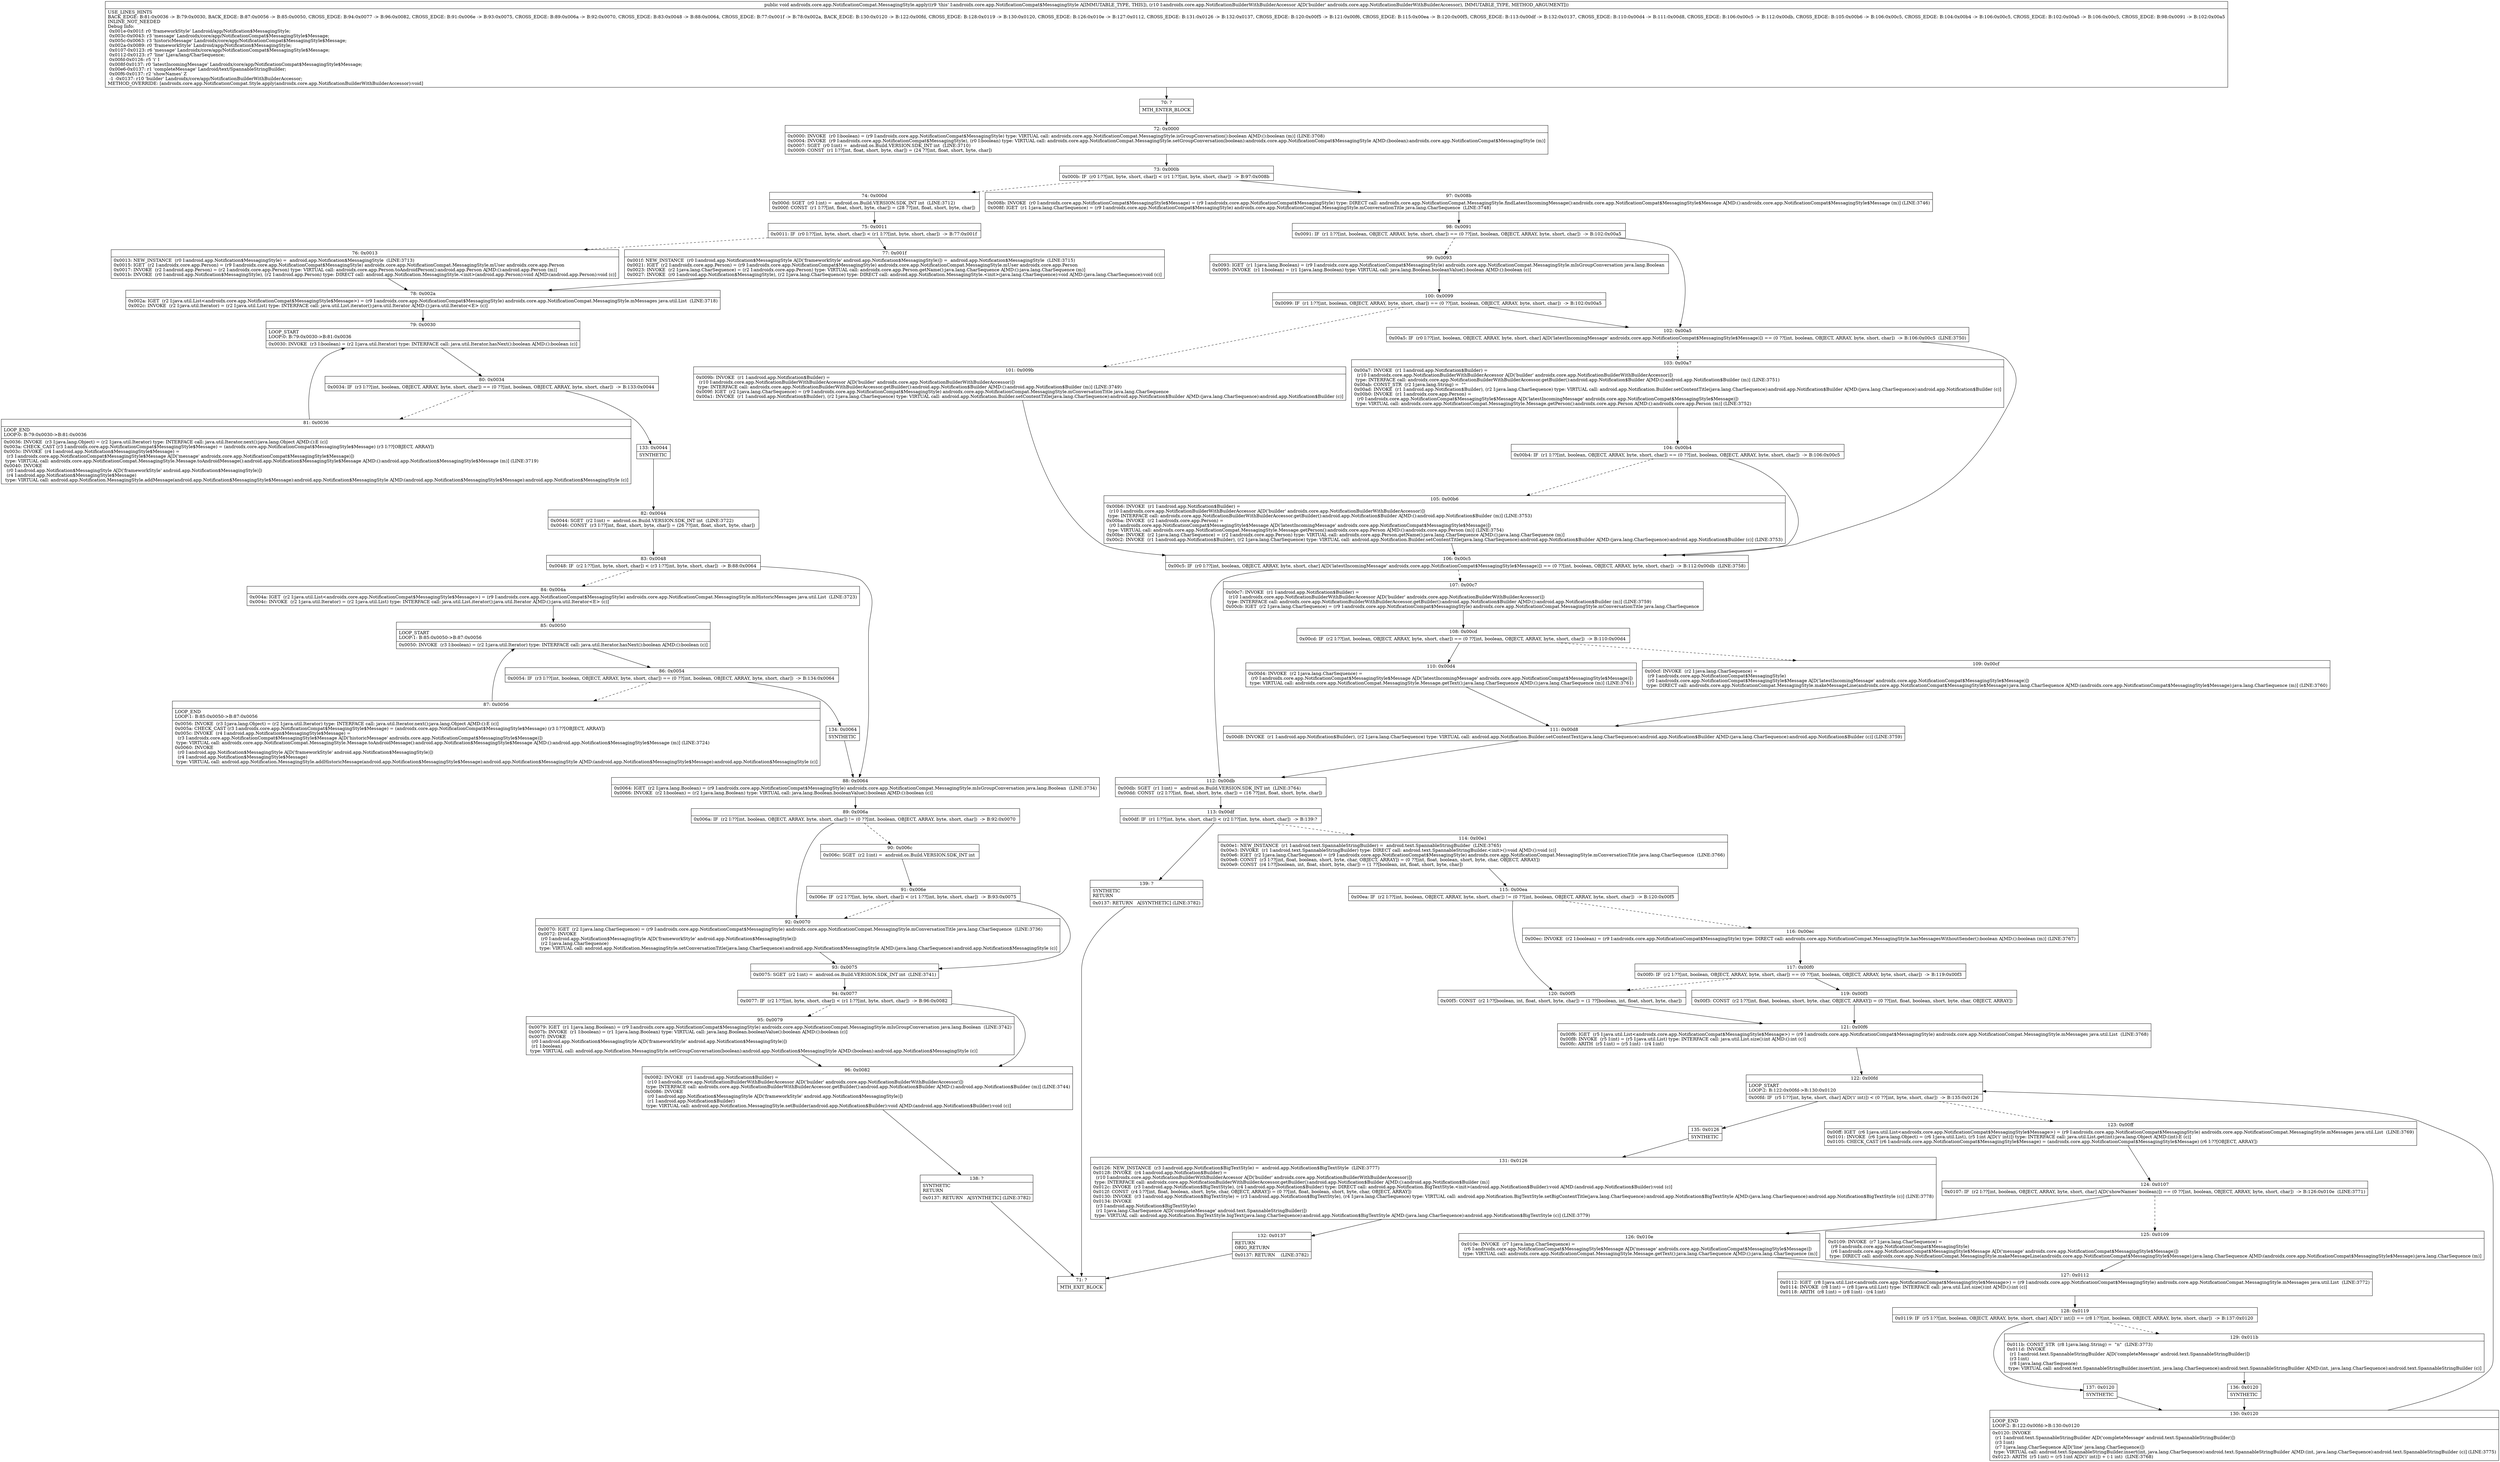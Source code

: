 digraph "CFG forandroidx.core.app.NotificationCompat.MessagingStyle.apply(Landroidx\/core\/app\/NotificationBuilderWithBuilderAccessor;)V" {
Node_70 [shape=record,label="{70\:\ ?|MTH_ENTER_BLOCK\l}"];
Node_72 [shape=record,label="{72\:\ 0x0000|0x0000: INVOKE  (r0 I:boolean) = (r9 I:androidx.core.app.NotificationCompat$MessagingStyle) type: VIRTUAL call: androidx.core.app.NotificationCompat.MessagingStyle.isGroupConversation():boolean A[MD:():boolean (m)] (LINE:3708)\l0x0004: INVOKE  (r9 I:androidx.core.app.NotificationCompat$MessagingStyle), (r0 I:boolean) type: VIRTUAL call: androidx.core.app.NotificationCompat.MessagingStyle.setGroupConversation(boolean):androidx.core.app.NotificationCompat$MessagingStyle A[MD:(boolean):androidx.core.app.NotificationCompat$MessagingStyle (m)]\l0x0007: SGET  (r0 I:int) =  android.os.Build.VERSION.SDK_INT int  (LINE:3710)\l0x0009: CONST  (r1 I:??[int, float, short, byte, char]) = (24 ??[int, float, short, byte, char]) \l}"];
Node_73 [shape=record,label="{73\:\ 0x000b|0x000b: IF  (r0 I:??[int, byte, short, char]) \< (r1 I:??[int, byte, short, char])  \-\> B:97:0x008b \l}"];
Node_74 [shape=record,label="{74\:\ 0x000d|0x000d: SGET  (r0 I:int) =  android.os.Build.VERSION.SDK_INT int  (LINE:3712)\l0x000f: CONST  (r1 I:??[int, float, short, byte, char]) = (28 ??[int, float, short, byte, char]) \l}"];
Node_75 [shape=record,label="{75\:\ 0x0011|0x0011: IF  (r0 I:??[int, byte, short, char]) \< (r1 I:??[int, byte, short, char])  \-\> B:77:0x001f \l}"];
Node_76 [shape=record,label="{76\:\ 0x0013|0x0013: NEW_INSTANCE  (r0 I:android.app.Notification$MessagingStyle) =  android.app.Notification$MessagingStyle  (LINE:3713)\l0x0015: IGET  (r2 I:androidx.core.app.Person) = (r9 I:androidx.core.app.NotificationCompat$MessagingStyle) androidx.core.app.NotificationCompat.MessagingStyle.mUser androidx.core.app.Person \l0x0017: INVOKE  (r2 I:android.app.Person) = (r2 I:androidx.core.app.Person) type: VIRTUAL call: androidx.core.app.Person.toAndroidPerson():android.app.Person A[MD:():android.app.Person (m)]\l0x001b: INVOKE  (r0 I:android.app.Notification$MessagingStyle), (r2 I:android.app.Person) type: DIRECT call: android.app.Notification.MessagingStyle.\<init\>(android.app.Person):void A[MD:(android.app.Person):void (c)]\l}"];
Node_78 [shape=record,label="{78\:\ 0x002a|0x002a: IGET  (r2 I:java.util.List\<androidx.core.app.NotificationCompat$MessagingStyle$Message\>) = (r9 I:androidx.core.app.NotificationCompat$MessagingStyle) androidx.core.app.NotificationCompat.MessagingStyle.mMessages java.util.List  (LINE:3718)\l0x002c: INVOKE  (r2 I:java.util.Iterator) = (r2 I:java.util.List) type: INTERFACE call: java.util.List.iterator():java.util.Iterator A[MD:():java.util.Iterator\<E\> (c)]\l}"];
Node_79 [shape=record,label="{79\:\ 0x0030|LOOP_START\lLOOP:0: B:79:0x0030\-\>B:81:0x0036\l|0x0030: INVOKE  (r3 I:boolean) = (r2 I:java.util.Iterator) type: INTERFACE call: java.util.Iterator.hasNext():boolean A[MD:():boolean (c)]\l}"];
Node_80 [shape=record,label="{80\:\ 0x0034|0x0034: IF  (r3 I:??[int, boolean, OBJECT, ARRAY, byte, short, char]) == (0 ??[int, boolean, OBJECT, ARRAY, byte, short, char])  \-\> B:133:0x0044 \l}"];
Node_81 [shape=record,label="{81\:\ 0x0036|LOOP_END\lLOOP:0: B:79:0x0030\-\>B:81:0x0036\l|0x0036: INVOKE  (r3 I:java.lang.Object) = (r2 I:java.util.Iterator) type: INTERFACE call: java.util.Iterator.next():java.lang.Object A[MD:():E (c)]\l0x003a: CHECK_CAST (r3 I:androidx.core.app.NotificationCompat$MessagingStyle$Message) = (androidx.core.app.NotificationCompat$MessagingStyle$Message) (r3 I:??[OBJECT, ARRAY]) \l0x003c: INVOKE  (r4 I:android.app.Notification$MessagingStyle$Message) = \l  (r3 I:androidx.core.app.NotificationCompat$MessagingStyle$Message A[D('message' androidx.core.app.NotificationCompat$MessagingStyle$Message)])\l type: VIRTUAL call: androidx.core.app.NotificationCompat.MessagingStyle.Message.toAndroidMessage():android.app.Notification$MessagingStyle$Message A[MD:():android.app.Notification$MessagingStyle$Message (m)] (LINE:3719)\l0x0040: INVOKE  \l  (r0 I:android.app.Notification$MessagingStyle A[D('frameworkStyle' android.app.Notification$MessagingStyle)])\l  (r4 I:android.app.Notification$MessagingStyle$Message)\l type: VIRTUAL call: android.app.Notification.MessagingStyle.addMessage(android.app.Notification$MessagingStyle$Message):android.app.Notification$MessagingStyle A[MD:(android.app.Notification$MessagingStyle$Message):android.app.Notification$MessagingStyle (c)]\l}"];
Node_133 [shape=record,label="{133\:\ 0x0044|SYNTHETIC\l}"];
Node_82 [shape=record,label="{82\:\ 0x0044|0x0044: SGET  (r2 I:int) =  android.os.Build.VERSION.SDK_INT int  (LINE:3722)\l0x0046: CONST  (r3 I:??[int, float, short, byte, char]) = (26 ??[int, float, short, byte, char]) \l}"];
Node_83 [shape=record,label="{83\:\ 0x0048|0x0048: IF  (r2 I:??[int, byte, short, char]) \< (r3 I:??[int, byte, short, char])  \-\> B:88:0x0064 \l}"];
Node_84 [shape=record,label="{84\:\ 0x004a|0x004a: IGET  (r2 I:java.util.List\<androidx.core.app.NotificationCompat$MessagingStyle$Message\>) = (r9 I:androidx.core.app.NotificationCompat$MessagingStyle) androidx.core.app.NotificationCompat.MessagingStyle.mHistoricMessages java.util.List  (LINE:3723)\l0x004c: INVOKE  (r2 I:java.util.Iterator) = (r2 I:java.util.List) type: INTERFACE call: java.util.List.iterator():java.util.Iterator A[MD:():java.util.Iterator\<E\> (c)]\l}"];
Node_85 [shape=record,label="{85\:\ 0x0050|LOOP_START\lLOOP:1: B:85:0x0050\-\>B:87:0x0056\l|0x0050: INVOKE  (r3 I:boolean) = (r2 I:java.util.Iterator) type: INTERFACE call: java.util.Iterator.hasNext():boolean A[MD:():boolean (c)]\l}"];
Node_86 [shape=record,label="{86\:\ 0x0054|0x0054: IF  (r3 I:??[int, boolean, OBJECT, ARRAY, byte, short, char]) == (0 ??[int, boolean, OBJECT, ARRAY, byte, short, char])  \-\> B:134:0x0064 \l}"];
Node_87 [shape=record,label="{87\:\ 0x0056|LOOP_END\lLOOP:1: B:85:0x0050\-\>B:87:0x0056\l|0x0056: INVOKE  (r3 I:java.lang.Object) = (r2 I:java.util.Iterator) type: INTERFACE call: java.util.Iterator.next():java.lang.Object A[MD:():E (c)]\l0x005a: CHECK_CAST (r3 I:androidx.core.app.NotificationCompat$MessagingStyle$Message) = (androidx.core.app.NotificationCompat$MessagingStyle$Message) (r3 I:??[OBJECT, ARRAY]) \l0x005c: INVOKE  (r4 I:android.app.Notification$MessagingStyle$Message) = \l  (r3 I:androidx.core.app.NotificationCompat$MessagingStyle$Message A[D('historicMessage' androidx.core.app.NotificationCompat$MessagingStyle$Message)])\l type: VIRTUAL call: androidx.core.app.NotificationCompat.MessagingStyle.Message.toAndroidMessage():android.app.Notification$MessagingStyle$Message A[MD:():android.app.Notification$MessagingStyle$Message (m)] (LINE:3724)\l0x0060: INVOKE  \l  (r0 I:android.app.Notification$MessagingStyle A[D('frameworkStyle' android.app.Notification$MessagingStyle)])\l  (r4 I:android.app.Notification$MessagingStyle$Message)\l type: VIRTUAL call: android.app.Notification.MessagingStyle.addHistoricMessage(android.app.Notification$MessagingStyle$Message):android.app.Notification$MessagingStyle A[MD:(android.app.Notification$MessagingStyle$Message):android.app.Notification$MessagingStyle (c)]\l}"];
Node_134 [shape=record,label="{134\:\ 0x0064|SYNTHETIC\l}"];
Node_88 [shape=record,label="{88\:\ 0x0064|0x0064: IGET  (r2 I:java.lang.Boolean) = (r9 I:androidx.core.app.NotificationCompat$MessagingStyle) androidx.core.app.NotificationCompat.MessagingStyle.mIsGroupConversation java.lang.Boolean  (LINE:3734)\l0x0066: INVOKE  (r2 I:boolean) = (r2 I:java.lang.Boolean) type: VIRTUAL call: java.lang.Boolean.booleanValue():boolean A[MD:():boolean (c)]\l}"];
Node_89 [shape=record,label="{89\:\ 0x006a|0x006a: IF  (r2 I:??[int, boolean, OBJECT, ARRAY, byte, short, char]) != (0 ??[int, boolean, OBJECT, ARRAY, byte, short, char])  \-\> B:92:0x0070 \l}"];
Node_90 [shape=record,label="{90\:\ 0x006c|0x006c: SGET  (r2 I:int) =  android.os.Build.VERSION.SDK_INT int \l}"];
Node_91 [shape=record,label="{91\:\ 0x006e|0x006e: IF  (r2 I:??[int, byte, short, char]) \< (r1 I:??[int, byte, short, char])  \-\> B:93:0x0075 \l}"];
Node_93 [shape=record,label="{93\:\ 0x0075|0x0075: SGET  (r2 I:int) =  android.os.Build.VERSION.SDK_INT int  (LINE:3741)\l}"];
Node_94 [shape=record,label="{94\:\ 0x0077|0x0077: IF  (r2 I:??[int, byte, short, char]) \< (r1 I:??[int, byte, short, char])  \-\> B:96:0x0082 \l}"];
Node_95 [shape=record,label="{95\:\ 0x0079|0x0079: IGET  (r1 I:java.lang.Boolean) = (r9 I:androidx.core.app.NotificationCompat$MessagingStyle) androidx.core.app.NotificationCompat.MessagingStyle.mIsGroupConversation java.lang.Boolean  (LINE:3742)\l0x007b: INVOKE  (r1 I:boolean) = (r1 I:java.lang.Boolean) type: VIRTUAL call: java.lang.Boolean.booleanValue():boolean A[MD:():boolean (c)]\l0x007f: INVOKE  \l  (r0 I:android.app.Notification$MessagingStyle A[D('frameworkStyle' android.app.Notification$MessagingStyle)])\l  (r1 I:boolean)\l type: VIRTUAL call: android.app.Notification.MessagingStyle.setGroupConversation(boolean):android.app.Notification$MessagingStyle A[MD:(boolean):android.app.Notification$MessagingStyle (c)]\l}"];
Node_96 [shape=record,label="{96\:\ 0x0082|0x0082: INVOKE  (r1 I:android.app.Notification$Builder) = \l  (r10 I:androidx.core.app.NotificationBuilderWithBuilderAccessor A[D('builder' androidx.core.app.NotificationBuilderWithBuilderAccessor)])\l type: INTERFACE call: androidx.core.app.NotificationBuilderWithBuilderAccessor.getBuilder():android.app.Notification$Builder A[MD:():android.app.Notification$Builder (m)] (LINE:3744)\l0x0086: INVOKE  \l  (r0 I:android.app.Notification$MessagingStyle A[D('frameworkStyle' android.app.Notification$MessagingStyle)])\l  (r1 I:android.app.Notification$Builder)\l type: VIRTUAL call: android.app.Notification.MessagingStyle.setBuilder(android.app.Notification$Builder):void A[MD:(android.app.Notification$Builder):void (c)]\l}"];
Node_138 [shape=record,label="{138\:\ ?|SYNTHETIC\lRETURN\l|0x0137: RETURN   A[SYNTHETIC] (LINE:3782)\l}"];
Node_71 [shape=record,label="{71\:\ ?|MTH_EXIT_BLOCK\l}"];
Node_92 [shape=record,label="{92\:\ 0x0070|0x0070: IGET  (r2 I:java.lang.CharSequence) = (r9 I:androidx.core.app.NotificationCompat$MessagingStyle) androidx.core.app.NotificationCompat.MessagingStyle.mConversationTitle java.lang.CharSequence  (LINE:3736)\l0x0072: INVOKE  \l  (r0 I:android.app.Notification$MessagingStyle A[D('frameworkStyle' android.app.Notification$MessagingStyle)])\l  (r2 I:java.lang.CharSequence)\l type: VIRTUAL call: android.app.Notification.MessagingStyle.setConversationTitle(java.lang.CharSequence):android.app.Notification$MessagingStyle A[MD:(java.lang.CharSequence):android.app.Notification$MessagingStyle (c)]\l}"];
Node_77 [shape=record,label="{77\:\ 0x001f|0x001f: NEW_INSTANCE  (r0 I:android.app.Notification$MessagingStyle A[D('frameworkStyle' android.app.Notification$MessagingStyle)]) =  android.app.Notification$MessagingStyle  (LINE:3715)\l0x0021: IGET  (r2 I:androidx.core.app.Person) = (r9 I:androidx.core.app.NotificationCompat$MessagingStyle) androidx.core.app.NotificationCompat.MessagingStyle.mUser androidx.core.app.Person \l0x0023: INVOKE  (r2 I:java.lang.CharSequence) = (r2 I:androidx.core.app.Person) type: VIRTUAL call: androidx.core.app.Person.getName():java.lang.CharSequence A[MD:():java.lang.CharSequence (m)]\l0x0027: INVOKE  (r0 I:android.app.Notification$MessagingStyle), (r2 I:java.lang.CharSequence) type: DIRECT call: android.app.Notification.MessagingStyle.\<init\>(java.lang.CharSequence):void A[MD:(java.lang.CharSequence):void (c)]\l}"];
Node_97 [shape=record,label="{97\:\ 0x008b|0x008b: INVOKE  (r0 I:androidx.core.app.NotificationCompat$MessagingStyle$Message) = (r9 I:androidx.core.app.NotificationCompat$MessagingStyle) type: DIRECT call: androidx.core.app.NotificationCompat.MessagingStyle.findLatestIncomingMessage():androidx.core.app.NotificationCompat$MessagingStyle$Message A[MD:():androidx.core.app.NotificationCompat$MessagingStyle$Message (m)] (LINE:3746)\l0x008f: IGET  (r1 I:java.lang.CharSequence) = (r9 I:androidx.core.app.NotificationCompat$MessagingStyle) androidx.core.app.NotificationCompat.MessagingStyle.mConversationTitle java.lang.CharSequence  (LINE:3748)\l}"];
Node_98 [shape=record,label="{98\:\ 0x0091|0x0091: IF  (r1 I:??[int, boolean, OBJECT, ARRAY, byte, short, char]) == (0 ??[int, boolean, OBJECT, ARRAY, byte, short, char])  \-\> B:102:0x00a5 \l}"];
Node_99 [shape=record,label="{99\:\ 0x0093|0x0093: IGET  (r1 I:java.lang.Boolean) = (r9 I:androidx.core.app.NotificationCompat$MessagingStyle) androidx.core.app.NotificationCompat.MessagingStyle.mIsGroupConversation java.lang.Boolean \l0x0095: INVOKE  (r1 I:boolean) = (r1 I:java.lang.Boolean) type: VIRTUAL call: java.lang.Boolean.booleanValue():boolean A[MD:():boolean (c)]\l}"];
Node_100 [shape=record,label="{100\:\ 0x0099|0x0099: IF  (r1 I:??[int, boolean, OBJECT, ARRAY, byte, short, char]) == (0 ??[int, boolean, OBJECT, ARRAY, byte, short, char])  \-\> B:102:0x00a5 \l}"];
Node_101 [shape=record,label="{101\:\ 0x009b|0x009b: INVOKE  (r1 I:android.app.Notification$Builder) = \l  (r10 I:androidx.core.app.NotificationBuilderWithBuilderAccessor A[D('builder' androidx.core.app.NotificationBuilderWithBuilderAccessor)])\l type: INTERFACE call: androidx.core.app.NotificationBuilderWithBuilderAccessor.getBuilder():android.app.Notification$Builder A[MD:():android.app.Notification$Builder (m)] (LINE:3749)\l0x009f: IGET  (r2 I:java.lang.CharSequence) = (r9 I:androidx.core.app.NotificationCompat$MessagingStyle) androidx.core.app.NotificationCompat.MessagingStyle.mConversationTitle java.lang.CharSequence \l0x00a1: INVOKE  (r1 I:android.app.Notification$Builder), (r2 I:java.lang.CharSequence) type: VIRTUAL call: android.app.Notification.Builder.setContentTitle(java.lang.CharSequence):android.app.Notification$Builder A[MD:(java.lang.CharSequence):android.app.Notification$Builder (c)]\l}"];
Node_106 [shape=record,label="{106\:\ 0x00c5|0x00c5: IF  (r0 I:??[int, boolean, OBJECT, ARRAY, byte, short, char] A[D('latestIncomingMessage' androidx.core.app.NotificationCompat$MessagingStyle$Message)]) == (0 ??[int, boolean, OBJECT, ARRAY, byte, short, char])  \-\> B:112:0x00db  (LINE:3758)\l}"];
Node_107 [shape=record,label="{107\:\ 0x00c7|0x00c7: INVOKE  (r1 I:android.app.Notification$Builder) = \l  (r10 I:androidx.core.app.NotificationBuilderWithBuilderAccessor A[D('builder' androidx.core.app.NotificationBuilderWithBuilderAccessor)])\l type: INTERFACE call: androidx.core.app.NotificationBuilderWithBuilderAccessor.getBuilder():android.app.Notification$Builder A[MD:():android.app.Notification$Builder (m)] (LINE:3759)\l0x00cb: IGET  (r2 I:java.lang.CharSequence) = (r9 I:androidx.core.app.NotificationCompat$MessagingStyle) androidx.core.app.NotificationCompat.MessagingStyle.mConversationTitle java.lang.CharSequence \l}"];
Node_108 [shape=record,label="{108\:\ 0x00cd|0x00cd: IF  (r2 I:??[int, boolean, OBJECT, ARRAY, byte, short, char]) == (0 ??[int, boolean, OBJECT, ARRAY, byte, short, char])  \-\> B:110:0x00d4 \l}"];
Node_109 [shape=record,label="{109\:\ 0x00cf|0x00cf: INVOKE  (r2 I:java.lang.CharSequence) = \l  (r9 I:androidx.core.app.NotificationCompat$MessagingStyle)\l  (r0 I:androidx.core.app.NotificationCompat$MessagingStyle$Message A[D('latestIncomingMessage' androidx.core.app.NotificationCompat$MessagingStyle$Message)])\l type: DIRECT call: androidx.core.app.NotificationCompat.MessagingStyle.makeMessageLine(androidx.core.app.NotificationCompat$MessagingStyle$Message):java.lang.CharSequence A[MD:(androidx.core.app.NotificationCompat$MessagingStyle$Message):java.lang.CharSequence (m)] (LINE:3760)\l}"];
Node_111 [shape=record,label="{111\:\ 0x00d8|0x00d8: INVOKE  (r1 I:android.app.Notification$Builder), (r2 I:java.lang.CharSequence) type: VIRTUAL call: android.app.Notification.Builder.setContentText(java.lang.CharSequence):android.app.Notification$Builder A[MD:(java.lang.CharSequence):android.app.Notification$Builder (c)] (LINE:3759)\l}"];
Node_110 [shape=record,label="{110\:\ 0x00d4|0x00d4: INVOKE  (r2 I:java.lang.CharSequence) = \l  (r0 I:androidx.core.app.NotificationCompat$MessagingStyle$Message A[D('latestIncomingMessage' androidx.core.app.NotificationCompat$MessagingStyle$Message)])\l type: VIRTUAL call: androidx.core.app.NotificationCompat.MessagingStyle.Message.getText():java.lang.CharSequence A[MD:():java.lang.CharSequence (m)] (LINE:3761)\l}"];
Node_112 [shape=record,label="{112\:\ 0x00db|0x00db: SGET  (r1 I:int) =  android.os.Build.VERSION.SDK_INT int  (LINE:3764)\l0x00dd: CONST  (r2 I:??[int, float, short, byte, char]) = (16 ??[int, float, short, byte, char]) \l}"];
Node_113 [shape=record,label="{113\:\ 0x00df|0x00df: IF  (r1 I:??[int, byte, short, char]) \< (r2 I:??[int, byte, short, char])  \-\> B:139:? \l}"];
Node_114 [shape=record,label="{114\:\ 0x00e1|0x00e1: NEW_INSTANCE  (r1 I:android.text.SpannableStringBuilder) =  android.text.SpannableStringBuilder  (LINE:3765)\l0x00e3: INVOKE  (r1 I:android.text.SpannableStringBuilder) type: DIRECT call: android.text.SpannableStringBuilder.\<init\>():void A[MD:():void (c)]\l0x00e6: IGET  (r2 I:java.lang.CharSequence) = (r9 I:androidx.core.app.NotificationCompat$MessagingStyle) androidx.core.app.NotificationCompat.MessagingStyle.mConversationTitle java.lang.CharSequence  (LINE:3766)\l0x00e8: CONST  (r3 I:??[int, float, boolean, short, byte, char, OBJECT, ARRAY]) = (0 ??[int, float, boolean, short, byte, char, OBJECT, ARRAY]) \l0x00e9: CONST  (r4 I:??[boolean, int, float, short, byte, char]) = (1 ??[boolean, int, float, short, byte, char]) \l}"];
Node_115 [shape=record,label="{115\:\ 0x00ea|0x00ea: IF  (r2 I:??[int, boolean, OBJECT, ARRAY, byte, short, char]) != (0 ??[int, boolean, OBJECT, ARRAY, byte, short, char])  \-\> B:120:0x00f5 \l}"];
Node_116 [shape=record,label="{116\:\ 0x00ec|0x00ec: INVOKE  (r2 I:boolean) = (r9 I:androidx.core.app.NotificationCompat$MessagingStyle) type: DIRECT call: androidx.core.app.NotificationCompat.MessagingStyle.hasMessagesWithoutSender():boolean A[MD:():boolean (m)] (LINE:3767)\l}"];
Node_117 [shape=record,label="{117\:\ 0x00f0|0x00f0: IF  (r2 I:??[int, boolean, OBJECT, ARRAY, byte, short, char]) == (0 ??[int, boolean, OBJECT, ARRAY, byte, short, char])  \-\> B:119:0x00f3 \l}"];
Node_119 [shape=record,label="{119\:\ 0x00f3|0x00f3: CONST  (r2 I:??[int, float, boolean, short, byte, char, OBJECT, ARRAY]) = (0 ??[int, float, boolean, short, byte, char, OBJECT, ARRAY]) \l}"];
Node_121 [shape=record,label="{121\:\ 0x00f6|0x00f6: IGET  (r5 I:java.util.List\<androidx.core.app.NotificationCompat$MessagingStyle$Message\>) = (r9 I:androidx.core.app.NotificationCompat$MessagingStyle) androidx.core.app.NotificationCompat.MessagingStyle.mMessages java.util.List  (LINE:3768)\l0x00f8: INVOKE  (r5 I:int) = (r5 I:java.util.List) type: INTERFACE call: java.util.List.size():int A[MD:():int (c)]\l0x00fc: ARITH  (r5 I:int) = (r5 I:int) \- (r4 I:int) \l}"];
Node_122 [shape=record,label="{122\:\ 0x00fd|LOOP_START\lLOOP:2: B:122:0x00fd\-\>B:130:0x0120\l|0x00fd: IF  (r5 I:??[int, byte, short, char] A[D('i' int)]) \< (0 ??[int, byte, short, char])  \-\> B:135:0x0126 \l}"];
Node_123 [shape=record,label="{123\:\ 0x00ff|0x00ff: IGET  (r6 I:java.util.List\<androidx.core.app.NotificationCompat$MessagingStyle$Message\>) = (r9 I:androidx.core.app.NotificationCompat$MessagingStyle) androidx.core.app.NotificationCompat.MessagingStyle.mMessages java.util.List  (LINE:3769)\l0x0101: INVOKE  (r6 I:java.lang.Object) = (r6 I:java.util.List), (r5 I:int A[D('i' int)]) type: INTERFACE call: java.util.List.get(int):java.lang.Object A[MD:(int):E (c)]\l0x0105: CHECK_CAST (r6 I:androidx.core.app.NotificationCompat$MessagingStyle$Message) = (androidx.core.app.NotificationCompat$MessagingStyle$Message) (r6 I:??[OBJECT, ARRAY]) \l}"];
Node_124 [shape=record,label="{124\:\ 0x0107|0x0107: IF  (r2 I:??[int, boolean, OBJECT, ARRAY, byte, short, char] A[D('showNames' boolean)]) == (0 ??[int, boolean, OBJECT, ARRAY, byte, short, char])  \-\> B:126:0x010e  (LINE:3771)\l}"];
Node_125 [shape=record,label="{125\:\ 0x0109|0x0109: INVOKE  (r7 I:java.lang.CharSequence) = \l  (r9 I:androidx.core.app.NotificationCompat$MessagingStyle)\l  (r6 I:androidx.core.app.NotificationCompat$MessagingStyle$Message A[D('message' androidx.core.app.NotificationCompat$MessagingStyle$Message)])\l type: DIRECT call: androidx.core.app.NotificationCompat.MessagingStyle.makeMessageLine(androidx.core.app.NotificationCompat$MessagingStyle$Message):java.lang.CharSequence A[MD:(androidx.core.app.NotificationCompat$MessagingStyle$Message):java.lang.CharSequence (m)]\l}"];
Node_127 [shape=record,label="{127\:\ 0x0112|0x0112: IGET  (r8 I:java.util.List\<androidx.core.app.NotificationCompat$MessagingStyle$Message\>) = (r9 I:androidx.core.app.NotificationCompat$MessagingStyle) androidx.core.app.NotificationCompat.MessagingStyle.mMessages java.util.List  (LINE:3772)\l0x0114: INVOKE  (r8 I:int) = (r8 I:java.util.List) type: INTERFACE call: java.util.List.size():int A[MD:():int (c)]\l0x0118: ARITH  (r8 I:int) = (r8 I:int) \- (r4 I:int) \l}"];
Node_128 [shape=record,label="{128\:\ 0x0119|0x0119: IF  (r5 I:??[int, boolean, OBJECT, ARRAY, byte, short, char] A[D('i' int)]) == (r8 I:??[int, boolean, OBJECT, ARRAY, byte, short, char])  \-\> B:137:0x0120 \l}"];
Node_129 [shape=record,label="{129\:\ 0x011b|0x011b: CONST_STR  (r8 I:java.lang.String) =  \"n\"  (LINE:3773)\l0x011d: INVOKE  \l  (r1 I:android.text.SpannableStringBuilder A[D('completeMessage' android.text.SpannableStringBuilder)])\l  (r3 I:int)\l  (r8 I:java.lang.CharSequence)\l type: VIRTUAL call: android.text.SpannableStringBuilder.insert(int, java.lang.CharSequence):android.text.SpannableStringBuilder A[MD:(int, java.lang.CharSequence):android.text.SpannableStringBuilder (c)]\l}"];
Node_136 [shape=record,label="{136\:\ 0x0120|SYNTHETIC\l}"];
Node_130 [shape=record,label="{130\:\ 0x0120|LOOP_END\lLOOP:2: B:122:0x00fd\-\>B:130:0x0120\l|0x0120: INVOKE  \l  (r1 I:android.text.SpannableStringBuilder A[D('completeMessage' android.text.SpannableStringBuilder)])\l  (r3 I:int)\l  (r7 I:java.lang.CharSequence A[D('line' java.lang.CharSequence)])\l type: VIRTUAL call: android.text.SpannableStringBuilder.insert(int, java.lang.CharSequence):android.text.SpannableStringBuilder A[MD:(int, java.lang.CharSequence):android.text.SpannableStringBuilder (c)] (LINE:3775)\l0x0123: ARITH  (r5 I:int) = (r5 I:int A[D('i' int)]) + (\-1 int)  (LINE:3768)\l}"];
Node_137 [shape=record,label="{137\:\ 0x0120|SYNTHETIC\l}"];
Node_126 [shape=record,label="{126\:\ 0x010e|0x010e: INVOKE  (r7 I:java.lang.CharSequence) = \l  (r6 I:androidx.core.app.NotificationCompat$MessagingStyle$Message A[D('message' androidx.core.app.NotificationCompat$MessagingStyle$Message)])\l type: VIRTUAL call: androidx.core.app.NotificationCompat.MessagingStyle.Message.getText():java.lang.CharSequence A[MD:():java.lang.CharSequence (m)]\l}"];
Node_135 [shape=record,label="{135\:\ 0x0126|SYNTHETIC\l}"];
Node_131 [shape=record,label="{131\:\ 0x0126|0x0126: NEW_INSTANCE  (r3 I:android.app.Notification$BigTextStyle) =  android.app.Notification$BigTextStyle  (LINE:3777)\l0x0128: INVOKE  (r4 I:android.app.Notification$Builder) = \l  (r10 I:androidx.core.app.NotificationBuilderWithBuilderAccessor A[D('builder' androidx.core.app.NotificationBuilderWithBuilderAccessor)])\l type: INTERFACE call: androidx.core.app.NotificationBuilderWithBuilderAccessor.getBuilder():android.app.Notification$Builder A[MD:():android.app.Notification$Builder (m)]\l0x012c: INVOKE  (r3 I:android.app.Notification$BigTextStyle), (r4 I:android.app.Notification$Builder) type: DIRECT call: android.app.Notification.BigTextStyle.\<init\>(android.app.Notification$Builder):void A[MD:(android.app.Notification$Builder):void (c)]\l0x012f: CONST  (r4 I:??[int, float, boolean, short, byte, char, OBJECT, ARRAY]) = (0 ??[int, float, boolean, short, byte, char, OBJECT, ARRAY]) \l0x0130: INVOKE  (r3 I:android.app.Notification$BigTextStyle) = (r3 I:android.app.Notification$BigTextStyle), (r4 I:java.lang.CharSequence) type: VIRTUAL call: android.app.Notification.BigTextStyle.setBigContentTitle(java.lang.CharSequence):android.app.Notification$BigTextStyle A[MD:(java.lang.CharSequence):android.app.Notification$BigTextStyle (c)] (LINE:3778)\l0x0134: INVOKE  \l  (r3 I:android.app.Notification$BigTextStyle)\l  (r1 I:java.lang.CharSequence A[D('completeMessage' android.text.SpannableStringBuilder)])\l type: VIRTUAL call: android.app.Notification.BigTextStyle.bigText(java.lang.CharSequence):android.app.Notification$BigTextStyle A[MD:(java.lang.CharSequence):android.app.Notification$BigTextStyle (c)] (LINE:3779)\l}"];
Node_132 [shape=record,label="{132\:\ 0x0137|RETURN\lORIG_RETURN\l|0x0137: RETURN    (LINE:3782)\l}"];
Node_120 [shape=record,label="{120\:\ 0x00f5|0x00f5: CONST  (r2 I:??[boolean, int, float, short, byte, char]) = (1 ??[boolean, int, float, short, byte, char]) \l}"];
Node_139 [shape=record,label="{139\:\ ?|SYNTHETIC\lRETURN\l|0x0137: RETURN   A[SYNTHETIC] (LINE:3782)\l}"];
Node_102 [shape=record,label="{102\:\ 0x00a5|0x00a5: IF  (r0 I:??[int, boolean, OBJECT, ARRAY, byte, short, char] A[D('latestIncomingMessage' androidx.core.app.NotificationCompat$MessagingStyle$Message)]) == (0 ??[int, boolean, OBJECT, ARRAY, byte, short, char])  \-\> B:106:0x00c5  (LINE:3750)\l}"];
Node_103 [shape=record,label="{103\:\ 0x00a7|0x00a7: INVOKE  (r1 I:android.app.Notification$Builder) = \l  (r10 I:androidx.core.app.NotificationBuilderWithBuilderAccessor A[D('builder' androidx.core.app.NotificationBuilderWithBuilderAccessor)])\l type: INTERFACE call: androidx.core.app.NotificationBuilderWithBuilderAccessor.getBuilder():android.app.Notification$Builder A[MD:():android.app.Notification$Builder (m)] (LINE:3751)\l0x00ab: CONST_STR  (r2 I:java.lang.String) =  \"\" \l0x00ad: INVOKE  (r1 I:android.app.Notification$Builder), (r2 I:java.lang.CharSequence) type: VIRTUAL call: android.app.Notification.Builder.setContentTitle(java.lang.CharSequence):android.app.Notification$Builder A[MD:(java.lang.CharSequence):android.app.Notification$Builder (c)]\l0x00b0: INVOKE  (r1 I:androidx.core.app.Person) = \l  (r0 I:androidx.core.app.NotificationCompat$MessagingStyle$Message A[D('latestIncomingMessage' androidx.core.app.NotificationCompat$MessagingStyle$Message)])\l type: VIRTUAL call: androidx.core.app.NotificationCompat.MessagingStyle.Message.getPerson():androidx.core.app.Person A[MD:():androidx.core.app.Person (m)] (LINE:3752)\l}"];
Node_104 [shape=record,label="{104\:\ 0x00b4|0x00b4: IF  (r1 I:??[int, boolean, OBJECT, ARRAY, byte, short, char]) == (0 ??[int, boolean, OBJECT, ARRAY, byte, short, char])  \-\> B:106:0x00c5 \l}"];
Node_105 [shape=record,label="{105\:\ 0x00b6|0x00b6: INVOKE  (r1 I:android.app.Notification$Builder) = \l  (r10 I:androidx.core.app.NotificationBuilderWithBuilderAccessor A[D('builder' androidx.core.app.NotificationBuilderWithBuilderAccessor)])\l type: INTERFACE call: androidx.core.app.NotificationBuilderWithBuilderAccessor.getBuilder():android.app.Notification$Builder A[MD:():android.app.Notification$Builder (m)] (LINE:3753)\l0x00ba: INVOKE  (r2 I:androidx.core.app.Person) = \l  (r0 I:androidx.core.app.NotificationCompat$MessagingStyle$Message A[D('latestIncomingMessage' androidx.core.app.NotificationCompat$MessagingStyle$Message)])\l type: VIRTUAL call: androidx.core.app.NotificationCompat.MessagingStyle.Message.getPerson():androidx.core.app.Person A[MD:():androidx.core.app.Person (m)] (LINE:3754)\l0x00be: INVOKE  (r2 I:java.lang.CharSequence) = (r2 I:androidx.core.app.Person) type: VIRTUAL call: androidx.core.app.Person.getName():java.lang.CharSequence A[MD:():java.lang.CharSequence (m)]\l0x00c2: INVOKE  (r1 I:android.app.Notification$Builder), (r2 I:java.lang.CharSequence) type: VIRTUAL call: android.app.Notification.Builder.setContentTitle(java.lang.CharSequence):android.app.Notification$Builder A[MD:(java.lang.CharSequence):android.app.Notification$Builder (c)] (LINE:3753)\l}"];
MethodNode[shape=record,label="{public void androidx.core.app.NotificationCompat.MessagingStyle.apply((r9 'this' I:androidx.core.app.NotificationCompat$MessagingStyle A[IMMUTABLE_TYPE, THIS]), (r10 I:androidx.core.app.NotificationBuilderWithBuilderAccessor A[D('builder' androidx.core.app.NotificationBuilderWithBuilderAccessor), IMMUTABLE_TYPE, METHOD_ARGUMENT]))  | USE_LINES_HINTS\lBACK_EDGE: B:81:0x0036 \-\> B:79:0x0030, BACK_EDGE: B:87:0x0056 \-\> B:85:0x0050, CROSS_EDGE: B:94:0x0077 \-\> B:96:0x0082, CROSS_EDGE: B:91:0x006e \-\> B:93:0x0075, CROSS_EDGE: B:89:0x006a \-\> B:92:0x0070, CROSS_EDGE: B:83:0x0048 \-\> B:88:0x0064, CROSS_EDGE: B:77:0x001f \-\> B:78:0x002a, BACK_EDGE: B:130:0x0120 \-\> B:122:0x00fd, CROSS_EDGE: B:128:0x0119 \-\> B:130:0x0120, CROSS_EDGE: B:126:0x010e \-\> B:127:0x0112, CROSS_EDGE: B:131:0x0126 \-\> B:132:0x0137, CROSS_EDGE: B:120:0x00f5 \-\> B:121:0x00f6, CROSS_EDGE: B:115:0x00ea \-\> B:120:0x00f5, CROSS_EDGE: B:113:0x00df \-\> B:132:0x0137, CROSS_EDGE: B:110:0x00d4 \-\> B:111:0x00d8, CROSS_EDGE: B:106:0x00c5 \-\> B:112:0x00db, CROSS_EDGE: B:105:0x00b6 \-\> B:106:0x00c5, CROSS_EDGE: B:104:0x00b4 \-\> B:106:0x00c5, CROSS_EDGE: B:102:0x00a5 \-\> B:106:0x00c5, CROSS_EDGE: B:98:0x0091 \-\> B:102:0x00a5\lINLINE_NOT_NEEDED\lDebug Info:\l  0x001e\-0x001f: r0 'frameworkStyle' Landroid\/app\/Notification$MessagingStyle;\l  0x003c\-0x0043: r3 'message' Landroidx\/core\/app\/NotificationCompat$MessagingStyle$Message;\l  0x005c\-0x0063: r3 'historicMessage' Landroidx\/core\/app\/NotificationCompat$MessagingStyle$Message;\l  0x002a\-0x0089: r0 'frameworkStyle' Landroid\/app\/Notification$MessagingStyle;\l  0x0107\-0x0123: r6 'message' Landroidx\/core\/app\/NotificationCompat$MessagingStyle$Message;\l  0x0112\-0x0123: r7 'line' Ljava\/lang\/CharSequence;\l  0x00fd\-0x0126: r5 'i' I\l  0x008f\-0x0137: r0 'latestIncomingMessage' Landroidx\/core\/app\/NotificationCompat$MessagingStyle$Message;\l  0x00e6\-0x0137: r1 'completeMessage' Landroid\/text\/SpannableStringBuilder;\l  0x00f6\-0x0137: r2 'showNames' Z\l  \-1 \-0x0137: r10 'builder' Landroidx\/core\/app\/NotificationBuilderWithBuilderAccessor;\lMETHOD_OVERRIDE: [androidx.core.app.NotificationCompat.Style.apply(androidx.core.app.NotificationBuilderWithBuilderAccessor):void]\l}"];
MethodNode -> Node_70;Node_70 -> Node_72;
Node_72 -> Node_73;
Node_73 -> Node_74[style=dashed];
Node_73 -> Node_97;
Node_74 -> Node_75;
Node_75 -> Node_76[style=dashed];
Node_75 -> Node_77;
Node_76 -> Node_78;
Node_78 -> Node_79;
Node_79 -> Node_80;
Node_80 -> Node_81[style=dashed];
Node_80 -> Node_133;
Node_81 -> Node_79;
Node_133 -> Node_82;
Node_82 -> Node_83;
Node_83 -> Node_84[style=dashed];
Node_83 -> Node_88;
Node_84 -> Node_85;
Node_85 -> Node_86;
Node_86 -> Node_87[style=dashed];
Node_86 -> Node_134;
Node_87 -> Node_85;
Node_134 -> Node_88;
Node_88 -> Node_89;
Node_89 -> Node_90[style=dashed];
Node_89 -> Node_92;
Node_90 -> Node_91;
Node_91 -> Node_92[style=dashed];
Node_91 -> Node_93;
Node_93 -> Node_94;
Node_94 -> Node_95[style=dashed];
Node_94 -> Node_96;
Node_95 -> Node_96;
Node_96 -> Node_138;
Node_138 -> Node_71;
Node_92 -> Node_93;
Node_77 -> Node_78;
Node_97 -> Node_98;
Node_98 -> Node_99[style=dashed];
Node_98 -> Node_102;
Node_99 -> Node_100;
Node_100 -> Node_101[style=dashed];
Node_100 -> Node_102;
Node_101 -> Node_106;
Node_106 -> Node_107[style=dashed];
Node_106 -> Node_112;
Node_107 -> Node_108;
Node_108 -> Node_109[style=dashed];
Node_108 -> Node_110;
Node_109 -> Node_111;
Node_111 -> Node_112;
Node_110 -> Node_111;
Node_112 -> Node_113;
Node_113 -> Node_114[style=dashed];
Node_113 -> Node_139;
Node_114 -> Node_115;
Node_115 -> Node_116[style=dashed];
Node_115 -> Node_120;
Node_116 -> Node_117;
Node_117 -> Node_119;
Node_117 -> Node_120[style=dashed];
Node_119 -> Node_121;
Node_121 -> Node_122;
Node_122 -> Node_123[style=dashed];
Node_122 -> Node_135;
Node_123 -> Node_124;
Node_124 -> Node_125[style=dashed];
Node_124 -> Node_126;
Node_125 -> Node_127;
Node_127 -> Node_128;
Node_128 -> Node_129[style=dashed];
Node_128 -> Node_137;
Node_129 -> Node_136;
Node_136 -> Node_130;
Node_130 -> Node_122;
Node_137 -> Node_130;
Node_126 -> Node_127;
Node_135 -> Node_131;
Node_131 -> Node_132;
Node_132 -> Node_71;
Node_120 -> Node_121;
Node_139 -> Node_71;
Node_102 -> Node_103[style=dashed];
Node_102 -> Node_106;
Node_103 -> Node_104;
Node_104 -> Node_105[style=dashed];
Node_104 -> Node_106;
Node_105 -> Node_106;
}

